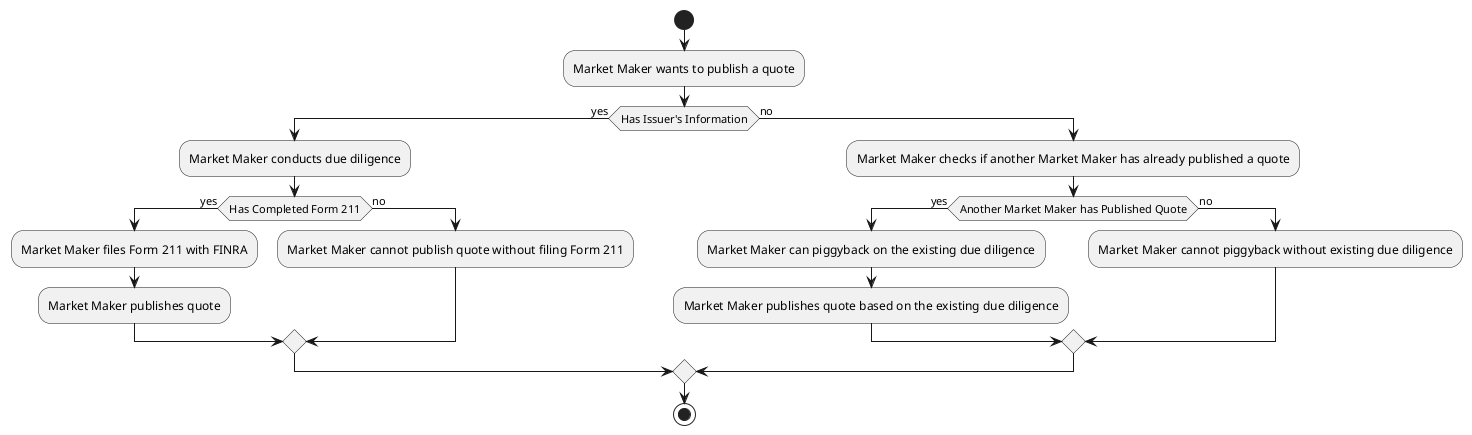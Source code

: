 @startuml

start
:Market Maker wants to publish a quote;
if (Has Issuer's Information) then (yes)
  :Market Maker conducts due diligence;
  if (Has Completed Form 211) then (yes)
    :Market Maker files Form 211 with FINRA;
    :Market Maker publishes quote;
  else (no)
    :Market Maker cannot publish quote without filing Form 211;
  endif
else (no)
  :Market Maker checks if another Market Maker has already published a quote;
  if (Another Market Maker has Published Quote) then (yes)
    :Market Maker can piggyback on the existing due diligence;
    :Market Maker publishes quote based on the existing due diligence;
  else (no)
    :Market Maker cannot piggyback without existing due diligence;
  endif
endif

stop

@enduml
